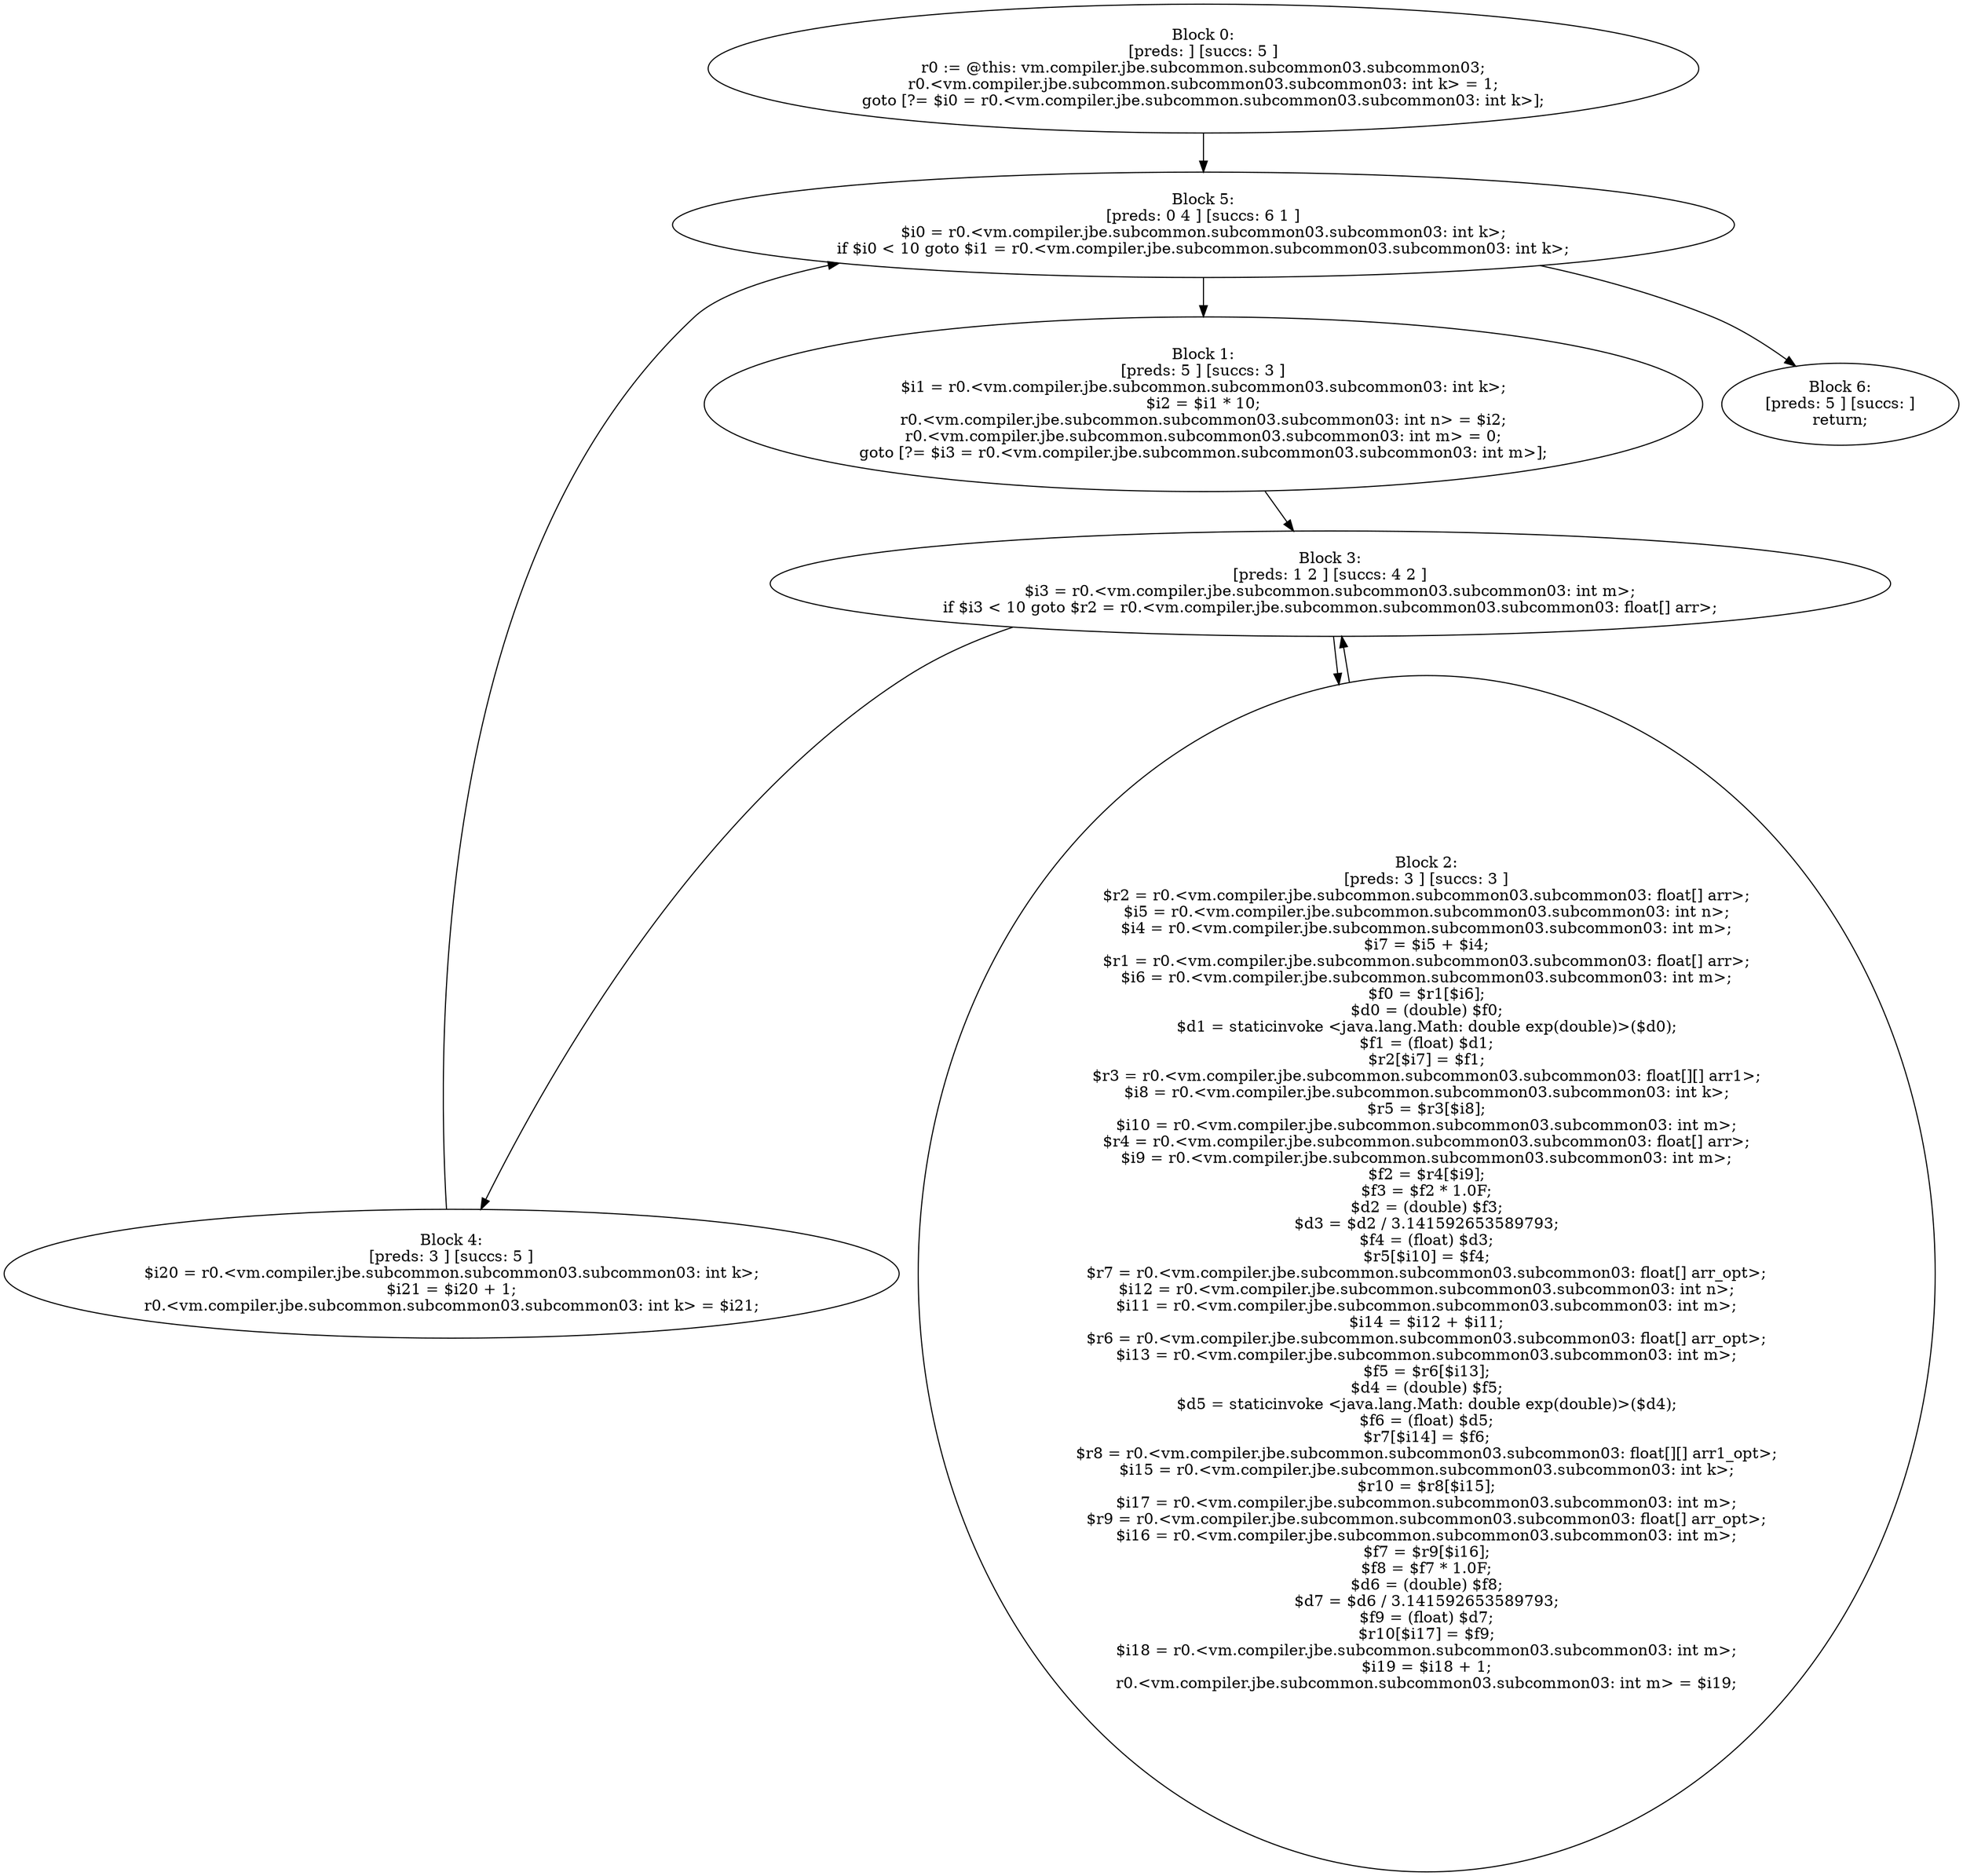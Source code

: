 digraph "unitGraph" {
    "Block 0:
[preds: ] [succs: 5 ]
r0 := @this: vm.compiler.jbe.subcommon.subcommon03.subcommon03;
r0.<vm.compiler.jbe.subcommon.subcommon03.subcommon03: int k> = 1;
goto [?= $i0 = r0.<vm.compiler.jbe.subcommon.subcommon03.subcommon03: int k>];
"
    "Block 1:
[preds: 5 ] [succs: 3 ]
$i1 = r0.<vm.compiler.jbe.subcommon.subcommon03.subcommon03: int k>;
$i2 = $i1 * 10;
r0.<vm.compiler.jbe.subcommon.subcommon03.subcommon03: int n> = $i2;
r0.<vm.compiler.jbe.subcommon.subcommon03.subcommon03: int m> = 0;
goto [?= $i3 = r0.<vm.compiler.jbe.subcommon.subcommon03.subcommon03: int m>];
"
    "Block 2:
[preds: 3 ] [succs: 3 ]
$r2 = r0.<vm.compiler.jbe.subcommon.subcommon03.subcommon03: float[] arr>;
$i5 = r0.<vm.compiler.jbe.subcommon.subcommon03.subcommon03: int n>;
$i4 = r0.<vm.compiler.jbe.subcommon.subcommon03.subcommon03: int m>;
$i7 = $i5 + $i4;
$r1 = r0.<vm.compiler.jbe.subcommon.subcommon03.subcommon03: float[] arr>;
$i6 = r0.<vm.compiler.jbe.subcommon.subcommon03.subcommon03: int m>;
$f0 = $r1[$i6];
$d0 = (double) $f0;
$d1 = staticinvoke <java.lang.Math: double exp(double)>($d0);
$f1 = (float) $d1;
$r2[$i7] = $f1;
$r3 = r0.<vm.compiler.jbe.subcommon.subcommon03.subcommon03: float[][] arr1>;
$i8 = r0.<vm.compiler.jbe.subcommon.subcommon03.subcommon03: int k>;
$r5 = $r3[$i8];
$i10 = r0.<vm.compiler.jbe.subcommon.subcommon03.subcommon03: int m>;
$r4 = r0.<vm.compiler.jbe.subcommon.subcommon03.subcommon03: float[] arr>;
$i9 = r0.<vm.compiler.jbe.subcommon.subcommon03.subcommon03: int m>;
$f2 = $r4[$i9];
$f3 = $f2 * 1.0F;
$d2 = (double) $f3;
$d3 = $d2 / 3.141592653589793;
$f4 = (float) $d3;
$r5[$i10] = $f4;
$r7 = r0.<vm.compiler.jbe.subcommon.subcommon03.subcommon03: float[] arr_opt>;
$i12 = r0.<vm.compiler.jbe.subcommon.subcommon03.subcommon03: int n>;
$i11 = r0.<vm.compiler.jbe.subcommon.subcommon03.subcommon03: int m>;
$i14 = $i12 + $i11;
$r6 = r0.<vm.compiler.jbe.subcommon.subcommon03.subcommon03: float[] arr_opt>;
$i13 = r0.<vm.compiler.jbe.subcommon.subcommon03.subcommon03: int m>;
$f5 = $r6[$i13];
$d4 = (double) $f5;
$d5 = staticinvoke <java.lang.Math: double exp(double)>($d4);
$f6 = (float) $d5;
$r7[$i14] = $f6;
$r8 = r0.<vm.compiler.jbe.subcommon.subcommon03.subcommon03: float[][] arr1_opt>;
$i15 = r0.<vm.compiler.jbe.subcommon.subcommon03.subcommon03: int k>;
$r10 = $r8[$i15];
$i17 = r0.<vm.compiler.jbe.subcommon.subcommon03.subcommon03: int m>;
$r9 = r0.<vm.compiler.jbe.subcommon.subcommon03.subcommon03: float[] arr_opt>;
$i16 = r0.<vm.compiler.jbe.subcommon.subcommon03.subcommon03: int m>;
$f7 = $r9[$i16];
$f8 = $f7 * 1.0F;
$d6 = (double) $f8;
$d7 = $d6 / 3.141592653589793;
$f9 = (float) $d7;
$r10[$i17] = $f9;
$i18 = r0.<vm.compiler.jbe.subcommon.subcommon03.subcommon03: int m>;
$i19 = $i18 + 1;
r0.<vm.compiler.jbe.subcommon.subcommon03.subcommon03: int m> = $i19;
"
    "Block 3:
[preds: 1 2 ] [succs: 4 2 ]
$i3 = r0.<vm.compiler.jbe.subcommon.subcommon03.subcommon03: int m>;
if $i3 < 10 goto $r2 = r0.<vm.compiler.jbe.subcommon.subcommon03.subcommon03: float[] arr>;
"
    "Block 4:
[preds: 3 ] [succs: 5 ]
$i20 = r0.<vm.compiler.jbe.subcommon.subcommon03.subcommon03: int k>;
$i21 = $i20 + 1;
r0.<vm.compiler.jbe.subcommon.subcommon03.subcommon03: int k> = $i21;
"
    "Block 5:
[preds: 0 4 ] [succs: 6 1 ]
$i0 = r0.<vm.compiler.jbe.subcommon.subcommon03.subcommon03: int k>;
if $i0 < 10 goto $i1 = r0.<vm.compiler.jbe.subcommon.subcommon03.subcommon03: int k>;
"
    "Block 6:
[preds: 5 ] [succs: ]
return;
"
    "Block 0:
[preds: ] [succs: 5 ]
r0 := @this: vm.compiler.jbe.subcommon.subcommon03.subcommon03;
r0.<vm.compiler.jbe.subcommon.subcommon03.subcommon03: int k> = 1;
goto [?= $i0 = r0.<vm.compiler.jbe.subcommon.subcommon03.subcommon03: int k>];
"->"Block 5:
[preds: 0 4 ] [succs: 6 1 ]
$i0 = r0.<vm.compiler.jbe.subcommon.subcommon03.subcommon03: int k>;
if $i0 < 10 goto $i1 = r0.<vm.compiler.jbe.subcommon.subcommon03.subcommon03: int k>;
";
    "Block 1:
[preds: 5 ] [succs: 3 ]
$i1 = r0.<vm.compiler.jbe.subcommon.subcommon03.subcommon03: int k>;
$i2 = $i1 * 10;
r0.<vm.compiler.jbe.subcommon.subcommon03.subcommon03: int n> = $i2;
r0.<vm.compiler.jbe.subcommon.subcommon03.subcommon03: int m> = 0;
goto [?= $i3 = r0.<vm.compiler.jbe.subcommon.subcommon03.subcommon03: int m>];
"->"Block 3:
[preds: 1 2 ] [succs: 4 2 ]
$i3 = r0.<vm.compiler.jbe.subcommon.subcommon03.subcommon03: int m>;
if $i3 < 10 goto $r2 = r0.<vm.compiler.jbe.subcommon.subcommon03.subcommon03: float[] arr>;
";
    "Block 2:
[preds: 3 ] [succs: 3 ]
$r2 = r0.<vm.compiler.jbe.subcommon.subcommon03.subcommon03: float[] arr>;
$i5 = r0.<vm.compiler.jbe.subcommon.subcommon03.subcommon03: int n>;
$i4 = r0.<vm.compiler.jbe.subcommon.subcommon03.subcommon03: int m>;
$i7 = $i5 + $i4;
$r1 = r0.<vm.compiler.jbe.subcommon.subcommon03.subcommon03: float[] arr>;
$i6 = r0.<vm.compiler.jbe.subcommon.subcommon03.subcommon03: int m>;
$f0 = $r1[$i6];
$d0 = (double) $f0;
$d1 = staticinvoke <java.lang.Math: double exp(double)>($d0);
$f1 = (float) $d1;
$r2[$i7] = $f1;
$r3 = r0.<vm.compiler.jbe.subcommon.subcommon03.subcommon03: float[][] arr1>;
$i8 = r0.<vm.compiler.jbe.subcommon.subcommon03.subcommon03: int k>;
$r5 = $r3[$i8];
$i10 = r0.<vm.compiler.jbe.subcommon.subcommon03.subcommon03: int m>;
$r4 = r0.<vm.compiler.jbe.subcommon.subcommon03.subcommon03: float[] arr>;
$i9 = r0.<vm.compiler.jbe.subcommon.subcommon03.subcommon03: int m>;
$f2 = $r4[$i9];
$f3 = $f2 * 1.0F;
$d2 = (double) $f3;
$d3 = $d2 / 3.141592653589793;
$f4 = (float) $d3;
$r5[$i10] = $f4;
$r7 = r0.<vm.compiler.jbe.subcommon.subcommon03.subcommon03: float[] arr_opt>;
$i12 = r0.<vm.compiler.jbe.subcommon.subcommon03.subcommon03: int n>;
$i11 = r0.<vm.compiler.jbe.subcommon.subcommon03.subcommon03: int m>;
$i14 = $i12 + $i11;
$r6 = r0.<vm.compiler.jbe.subcommon.subcommon03.subcommon03: float[] arr_opt>;
$i13 = r0.<vm.compiler.jbe.subcommon.subcommon03.subcommon03: int m>;
$f5 = $r6[$i13];
$d4 = (double) $f5;
$d5 = staticinvoke <java.lang.Math: double exp(double)>($d4);
$f6 = (float) $d5;
$r7[$i14] = $f6;
$r8 = r0.<vm.compiler.jbe.subcommon.subcommon03.subcommon03: float[][] arr1_opt>;
$i15 = r0.<vm.compiler.jbe.subcommon.subcommon03.subcommon03: int k>;
$r10 = $r8[$i15];
$i17 = r0.<vm.compiler.jbe.subcommon.subcommon03.subcommon03: int m>;
$r9 = r0.<vm.compiler.jbe.subcommon.subcommon03.subcommon03: float[] arr_opt>;
$i16 = r0.<vm.compiler.jbe.subcommon.subcommon03.subcommon03: int m>;
$f7 = $r9[$i16];
$f8 = $f7 * 1.0F;
$d6 = (double) $f8;
$d7 = $d6 / 3.141592653589793;
$f9 = (float) $d7;
$r10[$i17] = $f9;
$i18 = r0.<vm.compiler.jbe.subcommon.subcommon03.subcommon03: int m>;
$i19 = $i18 + 1;
r0.<vm.compiler.jbe.subcommon.subcommon03.subcommon03: int m> = $i19;
"->"Block 3:
[preds: 1 2 ] [succs: 4 2 ]
$i3 = r0.<vm.compiler.jbe.subcommon.subcommon03.subcommon03: int m>;
if $i3 < 10 goto $r2 = r0.<vm.compiler.jbe.subcommon.subcommon03.subcommon03: float[] arr>;
";
    "Block 3:
[preds: 1 2 ] [succs: 4 2 ]
$i3 = r0.<vm.compiler.jbe.subcommon.subcommon03.subcommon03: int m>;
if $i3 < 10 goto $r2 = r0.<vm.compiler.jbe.subcommon.subcommon03.subcommon03: float[] arr>;
"->"Block 4:
[preds: 3 ] [succs: 5 ]
$i20 = r0.<vm.compiler.jbe.subcommon.subcommon03.subcommon03: int k>;
$i21 = $i20 + 1;
r0.<vm.compiler.jbe.subcommon.subcommon03.subcommon03: int k> = $i21;
";
    "Block 3:
[preds: 1 2 ] [succs: 4 2 ]
$i3 = r0.<vm.compiler.jbe.subcommon.subcommon03.subcommon03: int m>;
if $i3 < 10 goto $r2 = r0.<vm.compiler.jbe.subcommon.subcommon03.subcommon03: float[] arr>;
"->"Block 2:
[preds: 3 ] [succs: 3 ]
$r2 = r0.<vm.compiler.jbe.subcommon.subcommon03.subcommon03: float[] arr>;
$i5 = r0.<vm.compiler.jbe.subcommon.subcommon03.subcommon03: int n>;
$i4 = r0.<vm.compiler.jbe.subcommon.subcommon03.subcommon03: int m>;
$i7 = $i5 + $i4;
$r1 = r0.<vm.compiler.jbe.subcommon.subcommon03.subcommon03: float[] arr>;
$i6 = r0.<vm.compiler.jbe.subcommon.subcommon03.subcommon03: int m>;
$f0 = $r1[$i6];
$d0 = (double) $f0;
$d1 = staticinvoke <java.lang.Math: double exp(double)>($d0);
$f1 = (float) $d1;
$r2[$i7] = $f1;
$r3 = r0.<vm.compiler.jbe.subcommon.subcommon03.subcommon03: float[][] arr1>;
$i8 = r0.<vm.compiler.jbe.subcommon.subcommon03.subcommon03: int k>;
$r5 = $r3[$i8];
$i10 = r0.<vm.compiler.jbe.subcommon.subcommon03.subcommon03: int m>;
$r4 = r0.<vm.compiler.jbe.subcommon.subcommon03.subcommon03: float[] arr>;
$i9 = r0.<vm.compiler.jbe.subcommon.subcommon03.subcommon03: int m>;
$f2 = $r4[$i9];
$f3 = $f2 * 1.0F;
$d2 = (double) $f3;
$d3 = $d2 / 3.141592653589793;
$f4 = (float) $d3;
$r5[$i10] = $f4;
$r7 = r0.<vm.compiler.jbe.subcommon.subcommon03.subcommon03: float[] arr_opt>;
$i12 = r0.<vm.compiler.jbe.subcommon.subcommon03.subcommon03: int n>;
$i11 = r0.<vm.compiler.jbe.subcommon.subcommon03.subcommon03: int m>;
$i14 = $i12 + $i11;
$r6 = r0.<vm.compiler.jbe.subcommon.subcommon03.subcommon03: float[] arr_opt>;
$i13 = r0.<vm.compiler.jbe.subcommon.subcommon03.subcommon03: int m>;
$f5 = $r6[$i13];
$d4 = (double) $f5;
$d5 = staticinvoke <java.lang.Math: double exp(double)>($d4);
$f6 = (float) $d5;
$r7[$i14] = $f6;
$r8 = r0.<vm.compiler.jbe.subcommon.subcommon03.subcommon03: float[][] arr1_opt>;
$i15 = r0.<vm.compiler.jbe.subcommon.subcommon03.subcommon03: int k>;
$r10 = $r8[$i15];
$i17 = r0.<vm.compiler.jbe.subcommon.subcommon03.subcommon03: int m>;
$r9 = r0.<vm.compiler.jbe.subcommon.subcommon03.subcommon03: float[] arr_opt>;
$i16 = r0.<vm.compiler.jbe.subcommon.subcommon03.subcommon03: int m>;
$f7 = $r9[$i16];
$f8 = $f7 * 1.0F;
$d6 = (double) $f8;
$d7 = $d6 / 3.141592653589793;
$f9 = (float) $d7;
$r10[$i17] = $f9;
$i18 = r0.<vm.compiler.jbe.subcommon.subcommon03.subcommon03: int m>;
$i19 = $i18 + 1;
r0.<vm.compiler.jbe.subcommon.subcommon03.subcommon03: int m> = $i19;
";
    "Block 4:
[preds: 3 ] [succs: 5 ]
$i20 = r0.<vm.compiler.jbe.subcommon.subcommon03.subcommon03: int k>;
$i21 = $i20 + 1;
r0.<vm.compiler.jbe.subcommon.subcommon03.subcommon03: int k> = $i21;
"->"Block 5:
[preds: 0 4 ] [succs: 6 1 ]
$i0 = r0.<vm.compiler.jbe.subcommon.subcommon03.subcommon03: int k>;
if $i0 < 10 goto $i1 = r0.<vm.compiler.jbe.subcommon.subcommon03.subcommon03: int k>;
";
    "Block 5:
[preds: 0 4 ] [succs: 6 1 ]
$i0 = r0.<vm.compiler.jbe.subcommon.subcommon03.subcommon03: int k>;
if $i0 < 10 goto $i1 = r0.<vm.compiler.jbe.subcommon.subcommon03.subcommon03: int k>;
"->"Block 6:
[preds: 5 ] [succs: ]
return;
";
    "Block 5:
[preds: 0 4 ] [succs: 6 1 ]
$i0 = r0.<vm.compiler.jbe.subcommon.subcommon03.subcommon03: int k>;
if $i0 < 10 goto $i1 = r0.<vm.compiler.jbe.subcommon.subcommon03.subcommon03: int k>;
"->"Block 1:
[preds: 5 ] [succs: 3 ]
$i1 = r0.<vm.compiler.jbe.subcommon.subcommon03.subcommon03: int k>;
$i2 = $i1 * 10;
r0.<vm.compiler.jbe.subcommon.subcommon03.subcommon03: int n> = $i2;
r0.<vm.compiler.jbe.subcommon.subcommon03.subcommon03: int m> = 0;
goto [?= $i3 = r0.<vm.compiler.jbe.subcommon.subcommon03.subcommon03: int m>];
";
}
